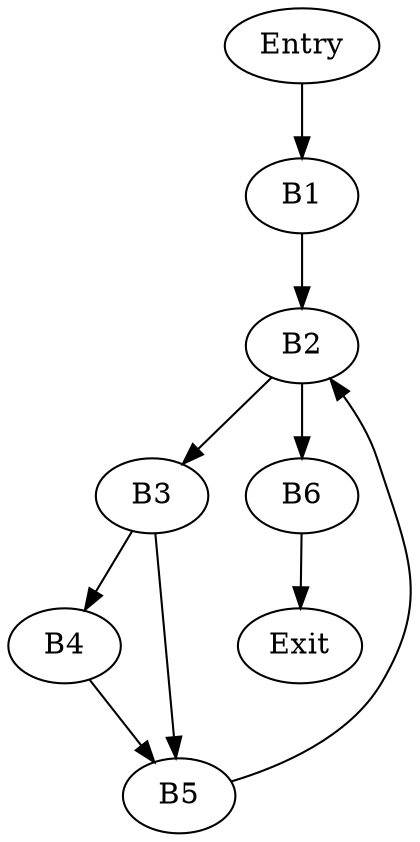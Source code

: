 digraph CFG {
    Entry -> B1;
    B1 -> B2;
    B2 -> B3;
    B2 -> B6;
    B3 -> B4;
    B3 -> B5;
    B4 -> B5;
    B5 -> B2;
    B6 -> Exit;
}
